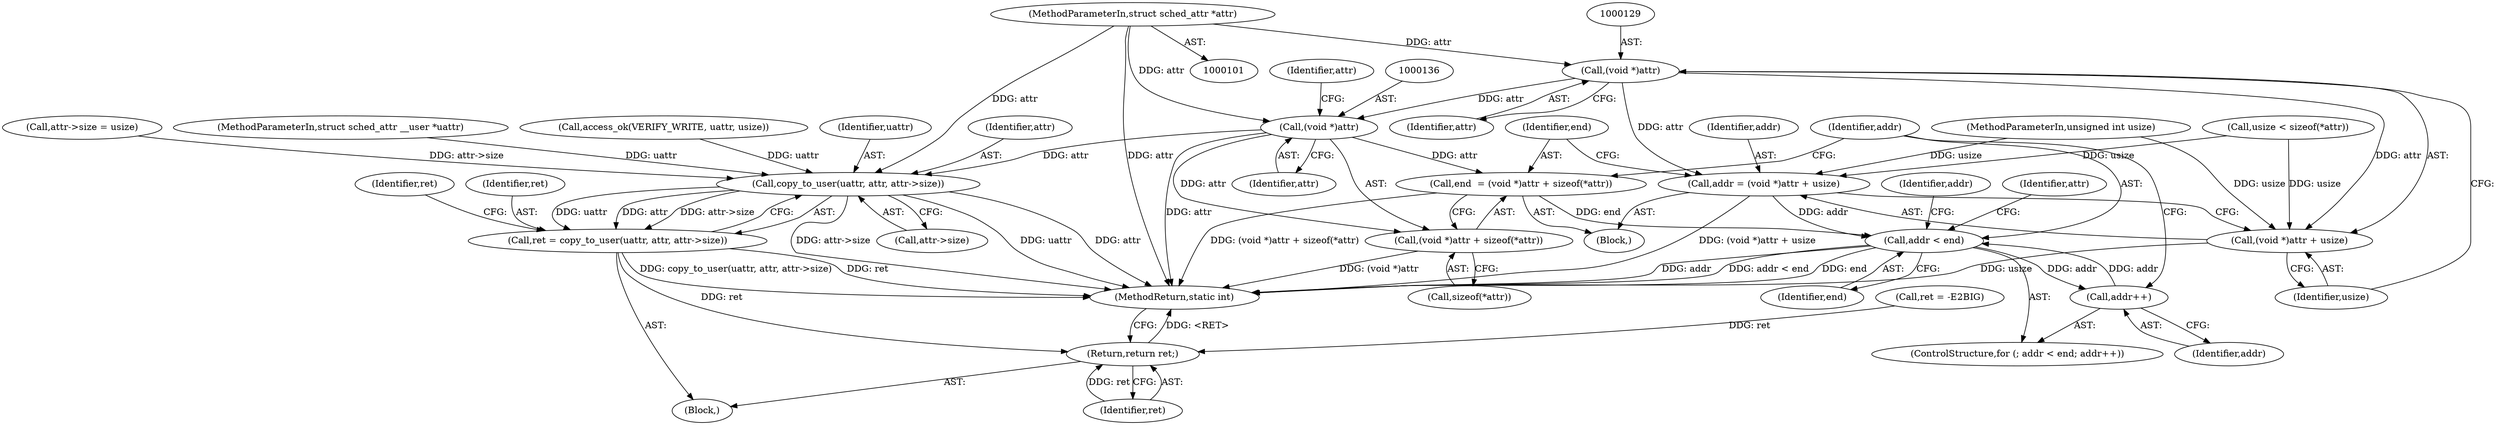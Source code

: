 digraph "0_linux_4efbc454ba68def5ef285b26ebfcfdb605b52755@pointer" {
"1000103" [label="(MethodParameterIn,struct sched_attr *attr)"];
"1000128" [label="(Call,(void *)attr)"];
"1000125" [label="(Call,addr = (void *)attr + usize)"];
"1000142" [label="(Call,addr < end)"];
"1000145" [label="(Call,addr++)"];
"1000127" [label="(Call,(void *)attr + usize)"];
"1000135" [label="(Call,(void *)attr)"];
"1000132" [label="(Call,end  = (void *)attr + sizeof(*attr))"];
"1000134" [label="(Call,(void *)attr + sizeof(*attr))"];
"1000159" [label="(Call,copy_to_user(uattr, attr, attr->size))"];
"1000157" [label="(Call,ret = copy_to_user(uattr, attr, attr->size))"];
"1000171" [label="(Return,return ret;)"];
"1000133" [label="(Identifier,end)"];
"1000143" [label="(Identifier,addr)"];
"1000161" [label="(Identifier,attr)"];
"1000128" [label="(Call,(void *)attr)"];
"1000137" [label="(Identifier,attr)"];
"1000150" [label="(Identifier,addr)"];
"1000141" [label="(ControlStructure,for (; addr < end; addr++))"];
"1000134" [label="(Call,(void *)attr + sizeof(*attr))"];
"1000125" [label="(Call,addr = (void *)attr + usize)"];
"1000152" [label="(Call,attr->size = usize)"];
"1000166" [label="(Identifier,ret)"];
"1000174" [label="(Call,ret = -E2BIG)"];
"1000159" [label="(Call,copy_to_user(uattr, attr, attr->size))"];
"1000142" [label="(Call,addr < end)"];
"1000140" [label="(Identifier,attr)"];
"1000105" [label="(Block,)"];
"1000162" [label="(Call,attr->size)"];
"1000145" [label="(Call,addr++)"];
"1000171" [label="(Return,return ret;)"];
"1000138" [label="(Call,sizeof(*attr))"];
"1000157" [label="(Call,ret = copy_to_user(uattr, attr, attr->size))"];
"1000127" [label="(Call,(void *)attr + usize)"];
"1000126" [label="(Identifier,addr)"];
"1000130" [label="(Identifier,attr)"];
"1000144" [label="(Identifier,end)"];
"1000117" [label="(Call,usize < sizeof(*attr))"];
"1000135" [label="(Call,(void *)attr)"];
"1000103" [label="(MethodParameterIn,struct sched_attr *attr)"];
"1000146" [label="(Identifier,addr)"];
"1000158" [label="(Identifier,ret)"];
"1000102" [label="(MethodParameterIn,struct sched_attr __user *uattr)"];
"1000109" [label="(Call,access_ok(VERIFY_WRITE, uattr, usize))"];
"1000132" [label="(Call,end  = (void *)attr + sizeof(*attr))"];
"1000154" [label="(Identifier,attr)"];
"1000122" [label="(Block,)"];
"1000172" [label="(Identifier,ret)"];
"1000160" [label="(Identifier,uattr)"];
"1000179" [label="(MethodReturn,static int)"];
"1000131" [label="(Identifier,usize)"];
"1000104" [label="(MethodParameterIn,unsigned int usize)"];
"1000103" -> "1000101"  [label="AST: "];
"1000103" -> "1000179"  [label="DDG: attr"];
"1000103" -> "1000128"  [label="DDG: attr"];
"1000103" -> "1000135"  [label="DDG: attr"];
"1000103" -> "1000159"  [label="DDG: attr"];
"1000128" -> "1000127"  [label="AST: "];
"1000128" -> "1000130"  [label="CFG: "];
"1000129" -> "1000128"  [label="AST: "];
"1000130" -> "1000128"  [label="AST: "];
"1000131" -> "1000128"  [label="CFG: "];
"1000128" -> "1000125"  [label="DDG: attr"];
"1000128" -> "1000127"  [label="DDG: attr"];
"1000128" -> "1000135"  [label="DDG: attr"];
"1000125" -> "1000122"  [label="AST: "];
"1000125" -> "1000127"  [label="CFG: "];
"1000126" -> "1000125"  [label="AST: "];
"1000127" -> "1000125"  [label="AST: "];
"1000133" -> "1000125"  [label="CFG: "];
"1000125" -> "1000179"  [label="DDG: (void *)attr + usize"];
"1000117" -> "1000125"  [label="DDG: usize"];
"1000104" -> "1000125"  [label="DDG: usize"];
"1000125" -> "1000142"  [label="DDG: addr"];
"1000142" -> "1000141"  [label="AST: "];
"1000142" -> "1000144"  [label="CFG: "];
"1000143" -> "1000142"  [label="AST: "];
"1000144" -> "1000142"  [label="AST: "];
"1000150" -> "1000142"  [label="CFG: "];
"1000154" -> "1000142"  [label="CFG: "];
"1000142" -> "1000179"  [label="DDG: addr < end"];
"1000142" -> "1000179"  [label="DDG: end"];
"1000142" -> "1000179"  [label="DDG: addr"];
"1000145" -> "1000142"  [label="DDG: addr"];
"1000132" -> "1000142"  [label="DDG: end"];
"1000142" -> "1000145"  [label="DDG: addr"];
"1000145" -> "1000141"  [label="AST: "];
"1000145" -> "1000146"  [label="CFG: "];
"1000146" -> "1000145"  [label="AST: "];
"1000143" -> "1000145"  [label="CFG: "];
"1000127" -> "1000131"  [label="CFG: "];
"1000131" -> "1000127"  [label="AST: "];
"1000127" -> "1000179"  [label="DDG: usize"];
"1000117" -> "1000127"  [label="DDG: usize"];
"1000104" -> "1000127"  [label="DDG: usize"];
"1000135" -> "1000134"  [label="AST: "];
"1000135" -> "1000137"  [label="CFG: "];
"1000136" -> "1000135"  [label="AST: "];
"1000137" -> "1000135"  [label="AST: "];
"1000140" -> "1000135"  [label="CFG: "];
"1000135" -> "1000179"  [label="DDG: attr"];
"1000135" -> "1000132"  [label="DDG: attr"];
"1000135" -> "1000134"  [label="DDG: attr"];
"1000135" -> "1000159"  [label="DDG: attr"];
"1000132" -> "1000122"  [label="AST: "];
"1000132" -> "1000134"  [label="CFG: "];
"1000133" -> "1000132"  [label="AST: "];
"1000134" -> "1000132"  [label="AST: "];
"1000143" -> "1000132"  [label="CFG: "];
"1000132" -> "1000179"  [label="DDG: (void *)attr + sizeof(*attr)"];
"1000134" -> "1000138"  [label="CFG: "];
"1000138" -> "1000134"  [label="AST: "];
"1000134" -> "1000179"  [label="DDG: (void *)attr"];
"1000159" -> "1000157"  [label="AST: "];
"1000159" -> "1000162"  [label="CFG: "];
"1000160" -> "1000159"  [label="AST: "];
"1000161" -> "1000159"  [label="AST: "];
"1000162" -> "1000159"  [label="AST: "];
"1000157" -> "1000159"  [label="CFG: "];
"1000159" -> "1000179"  [label="DDG: attr->size"];
"1000159" -> "1000179"  [label="DDG: uattr"];
"1000159" -> "1000179"  [label="DDG: attr"];
"1000159" -> "1000157"  [label="DDG: uattr"];
"1000159" -> "1000157"  [label="DDG: attr"];
"1000159" -> "1000157"  [label="DDG: attr->size"];
"1000109" -> "1000159"  [label="DDG: uattr"];
"1000102" -> "1000159"  [label="DDG: uattr"];
"1000152" -> "1000159"  [label="DDG: attr->size"];
"1000157" -> "1000105"  [label="AST: "];
"1000158" -> "1000157"  [label="AST: "];
"1000166" -> "1000157"  [label="CFG: "];
"1000157" -> "1000179"  [label="DDG: copy_to_user(uattr, attr, attr->size)"];
"1000157" -> "1000179"  [label="DDG: ret"];
"1000157" -> "1000171"  [label="DDG: ret"];
"1000171" -> "1000105"  [label="AST: "];
"1000171" -> "1000172"  [label="CFG: "];
"1000172" -> "1000171"  [label="AST: "];
"1000179" -> "1000171"  [label="CFG: "];
"1000171" -> "1000179"  [label="DDG: <RET>"];
"1000172" -> "1000171"  [label="DDG: ret"];
"1000174" -> "1000171"  [label="DDG: ret"];
}
